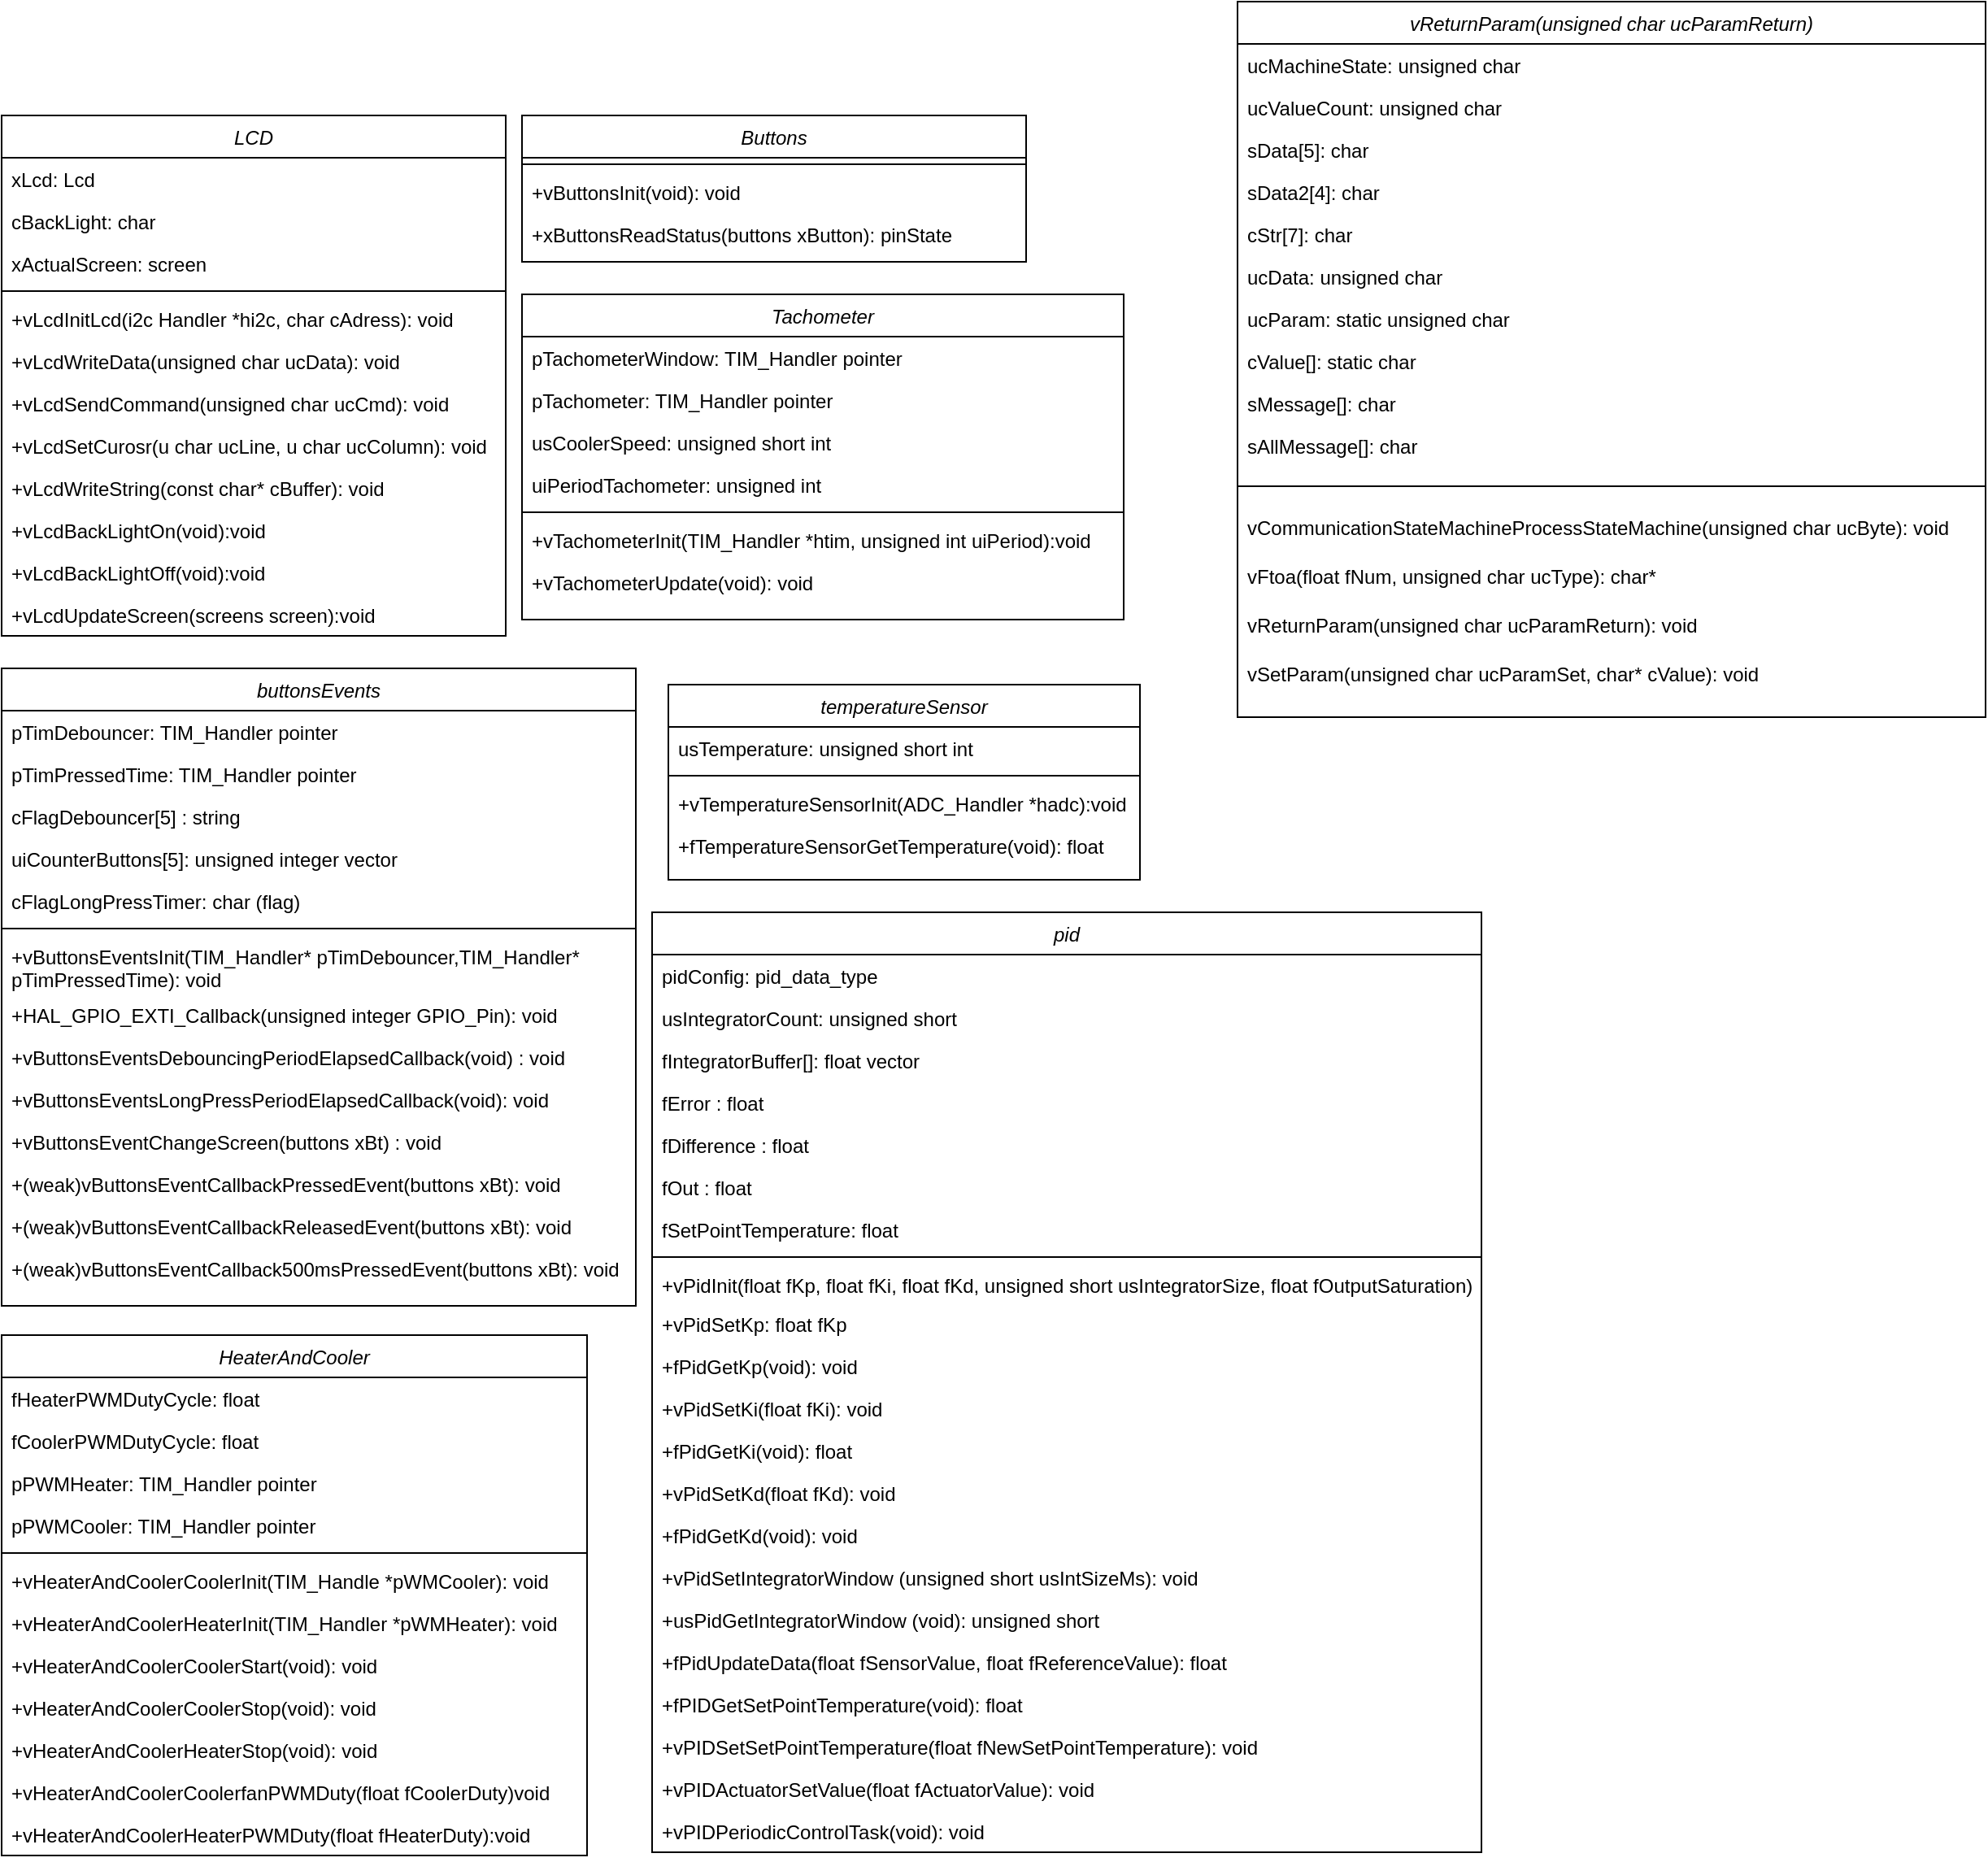 <mxfile version="21.5.0" type="github">
  <diagram id="C5RBs43oDa-KdzZeNtuy" name="Page-1">
    <mxGraphModel dx="1770" dy="796" grid="1" gridSize="10" guides="1" tooltips="1" connect="1" arrows="1" fold="1" page="1" pageScale="1" pageWidth="827" pageHeight="1169" math="0" shadow="0">
      <root>
        <mxCell id="WIyWlLk6GJQsqaUBKTNV-0" />
        <mxCell id="WIyWlLk6GJQsqaUBKTNV-1" parent="WIyWlLk6GJQsqaUBKTNV-0" />
        <mxCell id="zkfFHV4jXpPFQw0GAbJ--0" value="LCD" style="swimlane;fontStyle=2;align=center;verticalAlign=top;childLayout=stackLayout;horizontal=1;startSize=26;horizontalStack=0;resizeParent=1;resizeLast=0;collapsible=1;marginBottom=0;rounded=0;shadow=0;strokeWidth=1;" parent="WIyWlLk6GJQsqaUBKTNV-1" vertex="1">
          <mxGeometry x="30" y="120" width="310" height="320" as="geometry">
            <mxRectangle x="230" y="140" width="160" height="26" as="alternateBounds" />
          </mxGeometry>
        </mxCell>
        <mxCell id="zkfFHV4jXpPFQw0GAbJ--1" value="xLcd: Lcd&#xa;" style="text;align=left;verticalAlign=top;spacingLeft=4;spacingRight=4;overflow=hidden;rotatable=0;points=[[0,0.5],[1,0.5]];portConstraint=eastwest;" parent="zkfFHV4jXpPFQw0GAbJ--0" vertex="1">
          <mxGeometry y="26" width="310" height="26" as="geometry" />
        </mxCell>
        <mxCell id="zkfFHV4jXpPFQw0GAbJ--2" value="cBackLight: char" style="text;align=left;verticalAlign=top;spacingLeft=4;spacingRight=4;overflow=hidden;rotatable=0;points=[[0,0.5],[1,0.5]];portConstraint=eastwest;rounded=0;shadow=0;html=0;" parent="zkfFHV4jXpPFQw0GAbJ--0" vertex="1">
          <mxGeometry y="52" width="310" height="26" as="geometry" />
        </mxCell>
        <mxCell id="2O0lbyeupgAcVJC7sNoG-7" value="xActualScreen: screen" style="text;align=left;verticalAlign=top;spacingLeft=4;spacingRight=4;overflow=hidden;rotatable=0;points=[[0,0.5],[1,0.5]];portConstraint=eastwest;rounded=0;shadow=0;html=0;" parent="zkfFHV4jXpPFQw0GAbJ--0" vertex="1">
          <mxGeometry y="78" width="310" height="26" as="geometry" />
        </mxCell>
        <mxCell id="zkfFHV4jXpPFQw0GAbJ--4" value="" style="line;html=1;strokeWidth=1;align=left;verticalAlign=middle;spacingTop=-1;spacingLeft=3;spacingRight=3;rotatable=0;labelPosition=right;points=[];portConstraint=eastwest;" parent="zkfFHV4jXpPFQw0GAbJ--0" vertex="1">
          <mxGeometry y="104" width="310" height="8" as="geometry" />
        </mxCell>
        <mxCell id="zkfFHV4jXpPFQw0GAbJ--5" value="+vLcdInitLcd(i2c Handler *hi2c, char cAdress): void" style="text;align=left;verticalAlign=top;spacingLeft=4;spacingRight=4;overflow=hidden;rotatable=0;points=[[0,0.5],[1,0.5]];portConstraint=eastwest;" parent="zkfFHV4jXpPFQw0GAbJ--0" vertex="1">
          <mxGeometry y="112" width="310" height="26" as="geometry" />
        </mxCell>
        <mxCell id="BaVjH6o6p_pFR1Oq_3Zt-0" value="+vLcdWriteData(unsigned char ucData): void" style="text;align=left;verticalAlign=top;spacingLeft=4;spacingRight=4;overflow=hidden;rotatable=0;points=[[0,0.5],[1,0.5]];portConstraint=eastwest;" parent="zkfFHV4jXpPFQw0GAbJ--0" vertex="1">
          <mxGeometry y="138" width="310" height="26" as="geometry" />
        </mxCell>
        <mxCell id="BaVjH6o6p_pFR1Oq_3Zt-1" value="+vLcdSendCommand(unsigned char ucCmd): void" style="text;align=left;verticalAlign=top;spacingLeft=4;spacingRight=4;overflow=hidden;rotatable=0;points=[[0,0.5],[1,0.5]];portConstraint=eastwest;" parent="zkfFHV4jXpPFQw0GAbJ--0" vertex="1">
          <mxGeometry y="164" width="310" height="26" as="geometry" />
        </mxCell>
        <mxCell id="BaVjH6o6p_pFR1Oq_3Zt-2" value="+vLcdSetCurosr(u char ucLine, u char ucColumn): void" style="text;align=left;verticalAlign=top;spacingLeft=4;spacingRight=4;overflow=hidden;rotatable=0;points=[[0,0.5],[1,0.5]];portConstraint=eastwest;" parent="zkfFHV4jXpPFQw0GAbJ--0" vertex="1">
          <mxGeometry y="190" width="310" height="26" as="geometry" />
        </mxCell>
        <mxCell id="BaVjH6o6p_pFR1Oq_3Zt-3" value="+vLcdWriteString(const char* cBuffer): void" style="text;align=left;verticalAlign=top;spacingLeft=4;spacingRight=4;overflow=hidden;rotatable=0;points=[[0,0.5],[1,0.5]];portConstraint=eastwest;" parent="zkfFHV4jXpPFQw0GAbJ--0" vertex="1">
          <mxGeometry y="216" width="310" height="26" as="geometry" />
        </mxCell>
        <mxCell id="2O0lbyeupgAcVJC7sNoG-2" value="+vLcdBackLightOn(void):void" style="text;align=left;verticalAlign=top;spacingLeft=4;spacingRight=4;overflow=hidden;rotatable=0;points=[[0,0.5],[1,0.5]];portConstraint=eastwest;" parent="zkfFHV4jXpPFQw0GAbJ--0" vertex="1">
          <mxGeometry y="242" width="310" height="26" as="geometry" />
        </mxCell>
        <mxCell id="2O0lbyeupgAcVJC7sNoG-3" value="+vLcdBackLightOff(void):void" style="text;align=left;verticalAlign=top;spacingLeft=4;spacingRight=4;overflow=hidden;rotatable=0;points=[[0,0.5],[1,0.5]];portConstraint=eastwest;" parent="zkfFHV4jXpPFQw0GAbJ--0" vertex="1">
          <mxGeometry y="268" width="310" height="26" as="geometry" />
        </mxCell>
        <mxCell id="2O0lbyeupgAcVJC7sNoG-4" value="+vLcdUpdateScreen(screens screen):void" style="text;align=left;verticalAlign=top;spacingLeft=4;spacingRight=4;overflow=hidden;rotatable=0;points=[[0,0.5],[1,0.5]];portConstraint=eastwest;" parent="zkfFHV4jXpPFQw0GAbJ--0" vertex="1">
          <mxGeometry y="294" width="310" height="26" as="geometry" />
        </mxCell>
        <mxCell id="0i5cV93Fo1JxYbAB2r_D-0" value="Buttons" style="swimlane;fontStyle=2;align=center;verticalAlign=top;childLayout=stackLayout;horizontal=1;startSize=26;horizontalStack=0;resizeParent=1;resizeLast=0;collapsible=1;marginBottom=0;rounded=0;shadow=0;strokeWidth=1;" parent="WIyWlLk6GJQsqaUBKTNV-1" vertex="1">
          <mxGeometry x="350" y="120" width="310" height="90" as="geometry">
            <mxRectangle x="230" y="140" width="160" height="26" as="alternateBounds" />
          </mxGeometry>
        </mxCell>
        <mxCell id="0i5cV93Fo1JxYbAB2r_D-4" value="" style="line;html=1;strokeWidth=1;align=left;verticalAlign=middle;spacingTop=-1;spacingLeft=3;spacingRight=3;rotatable=0;labelPosition=right;points=[];portConstraint=eastwest;" parent="0i5cV93Fo1JxYbAB2r_D-0" vertex="1">
          <mxGeometry y="26" width="310" height="8" as="geometry" />
        </mxCell>
        <mxCell id="0i5cV93Fo1JxYbAB2r_D-5" value="+vButtonsInit(void): void" style="text;align=left;verticalAlign=top;spacingLeft=4;spacingRight=4;overflow=hidden;rotatable=0;points=[[0,0.5],[1,0.5]];portConstraint=eastwest;" parent="0i5cV93Fo1JxYbAB2r_D-0" vertex="1">
          <mxGeometry y="34" width="310" height="26" as="geometry" />
        </mxCell>
        <mxCell id="0i5cV93Fo1JxYbAB2r_D-6" value="+xButtonsReadStatus(buttons xButton): pinState" style="text;align=left;verticalAlign=top;spacingLeft=4;spacingRight=4;overflow=hidden;rotatable=0;points=[[0,0.5],[1,0.5]];portConstraint=eastwest;" parent="0i5cV93Fo1JxYbAB2r_D-0" vertex="1">
          <mxGeometry y="60" width="310" height="26" as="geometry" />
        </mxCell>
        <mxCell id="0i5cV93Fo1JxYbAB2r_D-13" value="buttonsEvents" style="swimlane;fontStyle=2;align=center;verticalAlign=top;childLayout=stackLayout;horizontal=1;startSize=26;horizontalStack=0;resizeParent=1;resizeLast=0;collapsible=1;marginBottom=0;rounded=0;shadow=0;strokeWidth=1;" parent="WIyWlLk6GJQsqaUBKTNV-1" vertex="1">
          <mxGeometry x="30" y="460" width="390" height="392" as="geometry">
            <mxRectangle x="230" y="140" width="160" height="26" as="alternateBounds" />
          </mxGeometry>
        </mxCell>
        <mxCell id="0i5cV93Fo1JxYbAB2r_D-14" value="pTimDebouncer: TIM_Handler pointer" style="text;align=left;verticalAlign=top;spacingLeft=4;spacingRight=4;overflow=hidden;rotatable=0;points=[[0,0.5],[1,0.5]];portConstraint=eastwest;" parent="0i5cV93Fo1JxYbAB2r_D-13" vertex="1">
          <mxGeometry y="26" width="390" height="26" as="geometry" />
        </mxCell>
        <mxCell id="0i5cV93Fo1JxYbAB2r_D-15" value="pTimPressedTime: TIM_Handler pointer" style="text;align=left;verticalAlign=top;spacingLeft=4;spacingRight=4;overflow=hidden;rotatable=0;points=[[0,0.5],[1,0.5]];portConstraint=eastwest;rounded=0;shadow=0;html=0;" parent="0i5cV93Fo1JxYbAB2r_D-13" vertex="1">
          <mxGeometry y="52" width="390" height="26" as="geometry" />
        </mxCell>
        <mxCell id="0i5cV93Fo1JxYbAB2r_D-16" value="cFlagDebouncer[5] : string" style="text;align=left;verticalAlign=top;spacingLeft=4;spacingRight=4;overflow=hidden;rotatable=0;points=[[0,0.5],[1,0.5]];portConstraint=eastwest;rounded=0;shadow=0;html=0;" parent="0i5cV93Fo1JxYbAB2r_D-13" vertex="1">
          <mxGeometry y="78" width="390" height="26" as="geometry" />
        </mxCell>
        <mxCell id="0i5cV93Fo1JxYbAB2r_D-26" value="uiCounterButtons[5]: unsigned integer vector" style="text;align=left;verticalAlign=top;spacingLeft=4;spacingRight=4;overflow=hidden;rotatable=0;points=[[0,0.5],[1,0.5]];portConstraint=eastwest;rounded=0;shadow=0;html=0;" parent="0i5cV93Fo1JxYbAB2r_D-13" vertex="1">
          <mxGeometry y="104" width="390" height="26" as="geometry" />
        </mxCell>
        <mxCell id="0i5cV93Fo1JxYbAB2r_D-27" value="cFlagLongPressTimer: char (flag)" style="text;align=left;verticalAlign=top;spacingLeft=4;spacingRight=4;overflow=hidden;rotatable=0;points=[[0,0.5],[1,0.5]];portConstraint=eastwest;rounded=0;shadow=0;html=0;" parent="0i5cV93Fo1JxYbAB2r_D-13" vertex="1">
          <mxGeometry y="130" width="390" height="26" as="geometry" />
        </mxCell>
        <mxCell id="0i5cV93Fo1JxYbAB2r_D-17" value="" style="line;html=1;strokeWidth=1;align=left;verticalAlign=middle;spacingTop=-1;spacingLeft=3;spacingRight=3;rotatable=0;labelPosition=right;points=[];portConstraint=eastwest;" parent="0i5cV93Fo1JxYbAB2r_D-13" vertex="1">
          <mxGeometry y="156" width="390" height="8" as="geometry" />
        </mxCell>
        <mxCell id="0i5cV93Fo1JxYbAB2r_D-18" value="+vButtonsEventsInit(TIM_Handler* pTimDebouncer,TIM_Handler* &#xa;pTimPressedTime): void" style="text;align=left;verticalAlign=top;spacingLeft=4;spacingRight=4;overflow=hidden;rotatable=0;points=[[0,0.5],[1,0.5]];portConstraint=eastwest;" parent="0i5cV93Fo1JxYbAB2r_D-13" vertex="1">
          <mxGeometry y="164" width="390" height="36" as="geometry" />
        </mxCell>
        <mxCell id="0i5cV93Fo1JxYbAB2r_D-19" value="+HAL_GPIO_EXTI_Callback(unsigned integer GPIO_Pin): void" style="text;align=left;verticalAlign=top;spacingLeft=4;spacingRight=4;overflow=hidden;rotatable=0;points=[[0,0.5],[1,0.5]];portConstraint=eastwest;" parent="0i5cV93Fo1JxYbAB2r_D-13" vertex="1">
          <mxGeometry y="200" width="390" height="26" as="geometry" />
        </mxCell>
        <mxCell id="0i5cV93Fo1JxYbAB2r_D-20" value="+vButtonsEventsDebouncingPeriodElapsedCallback(void) : void" style="text;align=left;verticalAlign=top;spacingLeft=4;spacingRight=4;overflow=hidden;rotatable=0;points=[[0,0.5],[1,0.5]];portConstraint=eastwest;" parent="0i5cV93Fo1JxYbAB2r_D-13" vertex="1">
          <mxGeometry y="226" width="390" height="26" as="geometry" />
        </mxCell>
        <mxCell id="0i5cV93Fo1JxYbAB2r_D-21" value="+vButtonsEventsLongPressPeriodElapsedCallback(void): void" style="text;align=left;verticalAlign=top;spacingLeft=4;spacingRight=4;overflow=hidden;rotatable=0;points=[[0,0.5],[1,0.5]];portConstraint=eastwest;" parent="0i5cV93Fo1JxYbAB2r_D-13" vertex="1">
          <mxGeometry y="252" width="390" height="26" as="geometry" />
        </mxCell>
        <mxCell id="0i5cV93Fo1JxYbAB2r_D-22" value="+vButtonsEventChangeScreen(buttons xBt) : void" style="text;align=left;verticalAlign=top;spacingLeft=4;spacingRight=4;overflow=hidden;rotatable=0;points=[[0,0.5],[1,0.5]];portConstraint=eastwest;" parent="0i5cV93Fo1JxYbAB2r_D-13" vertex="1">
          <mxGeometry y="278" width="390" height="26" as="geometry" />
        </mxCell>
        <mxCell id="0i5cV93Fo1JxYbAB2r_D-23" value="+(weak)vButtonsEventCallbackPressedEvent(buttons xBt): void" style="text;align=left;verticalAlign=top;spacingLeft=4;spacingRight=4;overflow=hidden;rotatable=0;points=[[0,0.5],[1,0.5]];portConstraint=eastwest;" parent="0i5cV93Fo1JxYbAB2r_D-13" vertex="1">
          <mxGeometry y="304" width="390" height="26" as="geometry" />
        </mxCell>
        <mxCell id="0i5cV93Fo1JxYbAB2r_D-24" value="+(weak)vButtonsEventCallbackReleasedEvent(buttons xBt): void" style="text;align=left;verticalAlign=top;spacingLeft=4;spacingRight=4;overflow=hidden;rotatable=0;points=[[0,0.5],[1,0.5]];portConstraint=eastwest;" parent="0i5cV93Fo1JxYbAB2r_D-13" vertex="1">
          <mxGeometry y="330" width="390" height="26" as="geometry" />
        </mxCell>
        <mxCell id="0i5cV93Fo1JxYbAB2r_D-25" value="+(weak)vButtonsEventCallback500msPressedEvent(buttons xBt): void" style="text;align=left;verticalAlign=top;spacingLeft=4;spacingRight=4;overflow=hidden;rotatable=0;points=[[0,0.5],[1,0.5]];portConstraint=eastwest;" parent="0i5cV93Fo1JxYbAB2r_D-13" vertex="1">
          <mxGeometry y="356" width="390" height="26" as="geometry" />
        </mxCell>
        <mxCell id="0i5cV93Fo1JxYbAB2r_D-28" value="HeaterAndCooler" style="swimlane;fontStyle=2;align=center;verticalAlign=top;childLayout=stackLayout;horizontal=1;startSize=26;horizontalStack=0;resizeParent=1;resizeLast=0;collapsible=1;marginBottom=0;rounded=0;shadow=0;strokeWidth=1;" parent="WIyWlLk6GJQsqaUBKTNV-1" vertex="1">
          <mxGeometry x="30" y="870" width="360" height="320" as="geometry">
            <mxRectangle x="230" y="140" width="160" height="26" as="alternateBounds" />
          </mxGeometry>
        </mxCell>
        <mxCell id="0i5cV93Fo1JxYbAB2r_D-30" value="fHeaterPWMDutyCycle: float" style="text;align=left;verticalAlign=top;spacingLeft=4;spacingRight=4;overflow=hidden;rotatable=0;points=[[0,0.5],[1,0.5]];portConstraint=eastwest;rounded=0;shadow=0;html=0;" parent="0i5cV93Fo1JxYbAB2r_D-28" vertex="1">
          <mxGeometry y="26" width="360" height="26" as="geometry" />
        </mxCell>
        <mxCell id="0i5cV93Fo1JxYbAB2r_D-31" value="fCoolerPWMDutyCycle: float" style="text;align=left;verticalAlign=top;spacingLeft=4;spacingRight=4;overflow=hidden;rotatable=0;points=[[0,0.5],[1,0.5]];portConstraint=eastwest;rounded=0;shadow=0;html=0;" parent="0i5cV93Fo1JxYbAB2r_D-28" vertex="1">
          <mxGeometry y="52" width="360" height="26" as="geometry" />
        </mxCell>
        <mxCell id="0i5cV93Fo1JxYbAB2r_D-41" value="pPWMHeater: TIM_Handler pointer" style="text;align=left;verticalAlign=top;spacingLeft=4;spacingRight=4;overflow=hidden;rotatable=0;points=[[0,0.5],[1,0.5]];portConstraint=eastwest;rounded=0;shadow=0;html=0;" parent="0i5cV93Fo1JxYbAB2r_D-28" vertex="1">
          <mxGeometry y="78" width="360" height="26" as="geometry" />
        </mxCell>
        <mxCell id="0i5cV93Fo1JxYbAB2r_D-42" value="pPWMCooler: TIM_Handler pointer" style="text;align=left;verticalAlign=top;spacingLeft=4;spacingRight=4;overflow=hidden;rotatable=0;points=[[0,0.5],[1,0.5]];portConstraint=eastwest;rounded=0;shadow=0;html=0;" parent="0i5cV93Fo1JxYbAB2r_D-28" vertex="1">
          <mxGeometry y="104" width="360" height="26" as="geometry" />
        </mxCell>
        <mxCell id="0i5cV93Fo1JxYbAB2r_D-32" value="" style="line;html=1;strokeWidth=1;align=left;verticalAlign=middle;spacingTop=-1;spacingLeft=3;spacingRight=3;rotatable=0;labelPosition=right;points=[];portConstraint=eastwest;" parent="0i5cV93Fo1JxYbAB2r_D-28" vertex="1">
          <mxGeometry y="130" width="360" height="8" as="geometry" />
        </mxCell>
        <mxCell id="0i5cV93Fo1JxYbAB2r_D-33" value="+vHeaterAndCoolerCoolerInit(TIM_Handle *pWMCooler): void" style="text;align=left;verticalAlign=top;spacingLeft=4;spacingRight=4;overflow=hidden;rotatable=0;points=[[0,0.5],[1,0.5]];portConstraint=eastwest;" parent="0i5cV93Fo1JxYbAB2r_D-28" vertex="1">
          <mxGeometry y="138" width="360" height="26" as="geometry" />
        </mxCell>
        <mxCell id="0i5cV93Fo1JxYbAB2r_D-34" value="+vHeaterAndCoolerHeaterInit(TIM_Handler *pWMHeater): void&#xa;" style="text;align=left;verticalAlign=top;spacingLeft=4;spacingRight=4;overflow=hidden;rotatable=0;points=[[0,0.5],[1,0.5]];portConstraint=eastwest;" parent="0i5cV93Fo1JxYbAB2r_D-28" vertex="1">
          <mxGeometry y="164" width="360" height="26" as="geometry" />
        </mxCell>
        <mxCell id="0i5cV93Fo1JxYbAB2r_D-35" value="+vHeaterAndCoolerCoolerStart(void): void" style="text;align=left;verticalAlign=top;spacingLeft=4;spacingRight=4;overflow=hidden;rotatable=0;points=[[0,0.5],[1,0.5]];portConstraint=eastwest;" parent="0i5cV93Fo1JxYbAB2r_D-28" vertex="1">
          <mxGeometry y="190" width="360" height="26" as="geometry" />
        </mxCell>
        <mxCell id="0i5cV93Fo1JxYbAB2r_D-36" value="+vHeaterAndCoolerCoolerStop(void): void" style="text;align=left;verticalAlign=top;spacingLeft=4;spacingRight=4;overflow=hidden;rotatable=0;points=[[0,0.5],[1,0.5]];portConstraint=eastwest;" parent="0i5cV93Fo1JxYbAB2r_D-28" vertex="1">
          <mxGeometry y="216" width="360" height="26" as="geometry" />
        </mxCell>
        <mxCell id="0i5cV93Fo1JxYbAB2r_D-37" value="+vHeaterAndCoolerHeaterStop(void): void" style="text;align=left;verticalAlign=top;spacingLeft=4;spacingRight=4;overflow=hidden;rotatable=0;points=[[0,0.5],[1,0.5]];portConstraint=eastwest;" parent="0i5cV93Fo1JxYbAB2r_D-28" vertex="1">
          <mxGeometry y="242" width="360" height="26" as="geometry" />
        </mxCell>
        <mxCell id="0i5cV93Fo1JxYbAB2r_D-38" value="+vHeaterAndCoolerCoolerfanPWMDuty(float fCoolerDuty)void" style="text;align=left;verticalAlign=top;spacingLeft=4;spacingRight=4;overflow=hidden;rotatable=0;points=[[0,0.5],[1,0.5]];portConstraint=eastwest;" parent="0i5cV93Fo1JxYbAB2r_D-28" vertex="1">
          <mxGeometry y="268" width="360" height="26" as="geometry" />
        </mxCell>
        <mxCell id="0i5cV93Fo1JxYbAB2r_D-39" value="+vHeaterAndCoolerHeaterPWMDuty(float fHeaterDuty):void" style="text;align=left;verticalAlign=top;spacingLeft=4;spacingRight=4;overflow=hidden;rotatable=0;points=[[0,0.5],[1,0.5]];portConstraint=eastwest;" parent="0i5cV93Fo1JxYbAB2r_D-28" vertex="1">
          <mxGeometry y="294" width="360" height="26" as="geometry" />
        </mxCell>
        <mxCell id="0i5cV93Fo1JxYbAB2r_D-63" value="Tachometer" style="swimlane;fontStyle=2;align=center;verticalAlign=top;childLayout=stackLayout;horizontal=1;startSize=26;horizontalStack=0;resizeParent=1;resizeLast=0;collapsible=1;marginBottom=0;rounded=0;shadow=0;strokeWidth=1;" parent="WIyWlLk6GJQsqaUBKTNV-1" vertex="1">
          <mxGeometry x="350" y="230" width="370" height="200" as="geometry">
            <mxRectangle x="230" y="140" width="160" height="26" as="alternateBounds" />
          </mxGeometry>
        </mxCell>
        <mxCell id="0i5cV93Fo1JxYbAB2r_D-64" value="pTachometerWindow: TIM_Handler pointer" style="text;align=left;verticalAlign=top;spacingLeft=4;spacingRight=4;overflow=hidden;rotatable=0;points=[[0,0.5],[1,0.5]];portConstraint=eastwest;" parent="0i5cV93Fo1JxYbAB2r_D-63" vertex="1">
          <mxGeometry y="26" width="370" height="26" as="geometry" />
        </mxCell>
        <mxCell id="0i5cV93Fo1JxYbAB2r_D-65" value="pTachometer: TIM_Handler pointer" style="text;align=left;verticalAlign=top;spacingLeft=4;spacingRight=4;overflow=hidden;rotatable=0;points=[[0,0.5],[1,0.5]];portConstraint=eastwest;rounded=0;shadow=0;html=0;" parent="0i5cV93Fo1JxYbAB2r_D-63" vertex="1">
          <mxGeometry y="52" width="370" height="26" as="geometry" />
        </mxCell>
        <mxCell id="0i5cV93Fo1JxYbAB2r_D-66" value="usCoolerSpeed: unsigned short int" style="text;align=left;verticalAlign=top;spacingLeft=4;spacingRight=4;overflow=hidden;rotatable=0;points=[[0,0.5],[1,0.5]];portConstraint=eastwest;rounded=0;shadow=0;html=0;" parent="0i5cV93Fo1JxYbAB2r_D-63" vertex="1">
          <mxGeometry y="78" width="370" height="26" as="geometry" />
        </mxCell>
        <mxCell id="0i5cV93Fo1JxYbAB2r_D-76" value="uiPeriodTachometer: unsigned int" style="text;align=left;verticalAlign=top;spacingLeft=4;spacingRight=4;overflow=hidden;rotatable=0;points=[[0,0.5],[1,0.5]];portConstraint=eastwest;rounded=0;shadow=0;html=0;" parent="0i5cV93Fo1JxYbAB2r_D-63" vertex="1">
          <mxGeometry y="104" width="370" height="26" as="geometry" />
        </mxCell>
        <mxCell id="0i5cV93Fo1JxYbAB2r_D-67" value="" style="line;html=1;strokeWidth=1;align=left;verticalAlign=middle;spacingTop=-1;spacingLeft=3;spacingRight=3;rotatable=0;labelPosition=right;points=[];portConstraint=eastwest;" parent="0i5cV93Fo1JxYbAB2r_D-63" vertex="1">
          <mxGeometry y="130" width="370" height="8" as="geometry" />
        </mxCell>
        <mxCell id="0i5cV93Fo1JxYbAB2r_D-68" value="+vTachometerInit(TIM_Handler *htim, unsigned int uiPeriod):void" style="text;align=left;verticalAlign=top;spacingLeft=4;spacingRight=4;overflow=hidden;rotatable=0;points=[[0,0.5],[1,0.5]];portConstraint=eastwest;" parent="0i5cV93Fo1JxYbAB2r_D-63" vertex="1">
          <mxGeometry y="138" width="370" height="26" as="geometry" />
        </mxCell>
        <mxCell id="0i5cV93Fo1JxYbAB2r_D-69" value="+vTachometerUpdate(void): void" style="text;align=left;verticalAlign=top;spacingLeft=4;spacingRight=4;overflow=hidden;rotatable=0;points=[[0,0.5],[1,0.5]];portConstraint=eastwest;" parent="0i5cV93Fo1JxYbAB2r_D-63" vertex="1">
          <mxGeometry y="164" width="370" height="26" as="geometry" />
        </mxCell>
        <mxCell id="0i5cV93Fo1JxYbAB2r_D-77" value="temperatureSensor" style="swimlane;fontStyle=2;align=center;verticalAlign=top;childLayout=stackLayout;horizontal=1;startSize=26;horizontalStack=0;resizeParent=1;resizeLast=0;collapsible=1;marginBottom=0;rounded=0;shadow=0;strokeWidth=1;" parent="WIyWlLk6GJQsqaUBKTNV-1" vertex="1">
          <mxGeometry x="440" y="470" width="290" height="120" as="geometry">
            <mxRectangle x="230" y="140" width="160" height="26" as="alternateBounds" />
          </mxGeometry>
        </mxCell>
        <mxCell id="0i5cV93Fo1JxYbAB2r_D-78" value="usTemperature: unsigned short int" style="text;align=left;verticalAlign=top;spacingLeft=4;spacingRight=4;overflow=hidden;rotatable=0;points=[[0,0.5],[1,0.5]];portConstraint=eastwest;" parent="0i5cV93Fo1JxYbAB2r_D-77" vertex="1">
          <mxGeometry y="26" width="290" height="26" as="geometry" />
        </mxCell>
        <mxCell id="0i5cV93Fo1JxYbAB2r_D-82" value="" style="line;html=1;strokeWidth=1;align=left;verticalAlign=middle;spacingTop=-1;spacingLeft=3;spacingRight=3;rotatable=0;labelPosition=right;points=[];portConstraint=eastwest;" parent="0i5cV93Fo1JxYbAB2r_D-77" vertex="1">
          <mxGeometry y="52" width="290" height="8" as="geometry" />
        </mxCell>
        <mxCell id="0i5cV93Fo1JxYbAB2r_D-83" value="+vTemperatureSensorInit(ADC_Handler *hadc):void" style="text;align=left;verticalAlign=top;spacingLeft=4;spacingRight=4;overflow=hidden;rotatable=0;points=[[0,0.5],[1,0.5]];portConstraint=eastwest;" parent="0i5cV93Fo1JxYbAB2r_D-77" vertex="1">
          <mxGeometry y="60" width="290" height="26" as="geometry" />
        </mxCell>
        <mxCell id="0i5cV93Fo1JxYbAB2r_D-84" value="+fTemperatureSensorGetTemperature(void): float" style="text;align=left;verticalAlign=top;spacingLeft=4;spacingRight=4;overflow=hidden;rotatable=0;points=[[0,0.5],[1,0.5]];portConstraint=eastwest;" parent="0i5cV93Fo1JxYbAB2r_D-77" vertex="1">
          <mxGeometry y="86" width="290" height="26" as="geometry" />
        </mxCell>
        <mxCell id="0i5cV93Fo1JxYbAB2r_D-85" value="pid" style="swimlane;fontStyle=2;align=center;verticalAlign=top;childLayout=stackLayout;horizontal=1;startSize=26;horizontalStack=0;resizeParent=1;resizeLast=0;collapsible=1;marginBottom=0;rounded=0;shadow=0;strokeWidth=1;" parent="WIyWlLk6GJQsqaUBKTNV-1" vertex="1">
          <mxGeometry x="430" y="610" width="510" height="578" as="geometry">
            <mxRectangle x="230" y="140" width="160" height="26" as="alternateBounds" />
          </mxGeometry>
        </mxCell>
        <mxCell id="0i5cV93Fo1JxYbAB2r_D-86" value="pidConfig: pid_data_type" style="text;align=left;verticalAlign=top;spacingLeft=4;spacingRight=4;overflow=hidden;rotatable=0;points=[[0,0.5],[1,0.5]];portConstraint=eastwest;" parent="0i5cV93Fo1JxYbAB2r_D-85" vertex="1">
          <mxGeometry y="26" width="510" height="26" as="geometry" />
        </mxCell>
        <mxCell id="0i5cV93Fo1JxYbAB2r_D-87" value="usIntegratorCount: unsigned short" style="text;align=left;verticalAlign=top;spacingLeft=4;spacingRight=4;overflow=hidden;rotatable=0;points=[[0,0.5],[1,0.5]];portConstraint=eastwest;rounded=0;shadow=0;html=0;" parent="0i5cV93Fo1JxYbAB2r_D-85" vertex="1">
          <mxGeometry y="52" width="510" height="26" as="geometry" />
        </mxCell>
        <mxCell id="0i5cV93Fo1JxYbAB2r_D-88" value="fIntegratorBuffer[]: float vector" style="text;align=left;verticalAlign=top;spacingLeft=4;spacingRight=4;overflow=hidden;rotatable=0;points=[[0,0.5],[1,0.5]];portConstraint=eastwest;rounded=0;shadow=0;html=0;" parent="0i5cV93Fo1JxYbAB2r_D-85" vertex="1">
          <mxGeometry y="78" width="510" height="26" as="geometry" />
        </mxCell>
        <mxCell id="0i5cV93Fo1JxYbAB2r_D-89" value="fError : float" style="text;align=left;verticalAlign=top;spacingLeft=4;spacingRight=4;overflow=hidden;rotatable=0;points=[[0,0.5],[1,0.5]];portConstraint=eastwest;rounded=0;shadow=0;html=0;" parent="0i5cV93Fo1JxYbAB2r_D-85" vertex="1">
          <mxGeometry y="104" width="510" height="26" as="geometry" />
        </mxCell>
        <mxCell id="2LTUuvdpXQ_53j733zzJ-0" value="fDifference : float" style="text;align=left;verticalAlign=top;spacingLeft=4;spacingRight=4;overflow=hidden;rotatable=0;points=[[0,0.5],[1,0.5]];portConstraint=eastwest;rounded=0;shadow=0;html=0;" parent="0i5cV93Fo1JxYbAB2r_D-85" vertex="1">
          <mxGeometry y="130" width="510" height="26" as="geometry" />
        </mxCell>
        <mxCell id="2LTUuvdpXQ_53j733zzJ-1" value="fOut : float" style="text;align=left;verticalAlign=top;spacingLeft=4;spacingRight=4;overflow=hidden;rotatable=0;points=[[0,0.5],[1,0.5]];portConstraint=eastwest;rounded=0;shadow=0;html=0;" parent="0i5cV93Fo1JxYbAB2r_D-85" vertex="1">
          <mxGeometry y="156" width="510" height="26" as="geometry" />
        </mxCell>
        <mxCell id="0i5cV93Fo1JxYbAB2r_D-90" value="fSetPointTemperature: float" style="text;align=left;verticalAlign=top;spacingLeft=4;spacingRight=4;overflow=hidden;rotatable=0;points=[[0,0.5],[1,0.5]];portConstraint=eastwest;rounded=0;shadow=0;html=0;" parent="0i5cV93Fo1JxYbAB2r_D-85" vertex="1">
          <mxGeometry y="182" width="510" height="26" as="geometry" />
        </mxCell>
        <mxCell id="0i5cV93Fo1JxYbAB2r_D-91" value="" style="line;html=1;strokeWidth=1;align=left;verticalAlign=middle;spacingTop=-1;spacingLeft=3;spacingRight=3;rotatable=0;labelPosition=right;points=[];portConstraint=eastwest;" parent="0i5cV93Fo1JxYbAB2r_D-85" vertex="1">
          <mxGeometry y="208" width="510" height="8" as="geometry" />
        </mxCell>
        <mxCell id="0i5cV93Fo1JxYbAB2r_D-92" value="+vPidInit(float fKp, float fKi, float fKd, unsigned short usIntegratorSize, float fOutputSaturation)" style="text;align=left;verticalAlign=top;spacingLeft=4;spacingRight=4;overflow=hidden;rotatable=0;points=[[0,0.5],[1,0.5]];portConstraint=eastwest;" parent="0i5cV93Fo1JxYbAB2r_D-85" vertex="1">
          <mxGeometry y="216" width="510" height="24" as="geometry" />
        </mxCell>
        <mxCell id="0i5cV93Fo1JxYbAB2r_D-93" value="+vPidSetKp: float fKp" style="text;align=left;verticalAlign=top;spacingLeft=4;spacingRight=4;overflow=hidden;rotatable=0;points=[[0,0.5],[1,0.5]];portConstraint=eastwest;" parent="0i5cV93Fo1JxYbAB2r_D-85" vertex="1">
          <mxGeometry y="240" width="510" height="26" as="geometry" />
        </mxCell>
        <mxCell id="0i5cV93Fo1JxYbAB2r_D-94" value="+fPidGetKp(void): void" style="text;align=left;verticalAlign=top;spacingLeft=4;spacingRight=4;overflow=hidden;rotatable=0;points=[[0,0.5],[1,0.5]];portConstraint=eastwest;" parent="0i5cV93Fo1JxYbAB2r_D-85" vertex="1">
          <mxGeometry y="266" width="510" height="26" as="geometry" />
        </mxCell>
        <mxCell id="0i5cV93Fo1JxYbAB2r_D-95" value="+vPidSetKi(float fKi): void " style="text;align=left;verticalAlign=top;spacingLeft=4;spacingRight=4;overflow=hidden;rotatable=0;points=[[0,0.5],[1,0.5]];portConstraint=eastwest;" parent="0i5cV93Fo1JxYbAB2r_D-85" vertex="1">
          <mxGeometry y="292" width="510" height="26" as="geometry" />
        </mxCell>
        <mxCell id="0i5cV93Fo1JxYbAB2r_D-96" value="+fPidGetKi(void): float" style="text;align=left;verticalAlign=top;spacingLeft=4;spacingRight=4;overflow=hidden;rotatable=0;points=[[0,0.5],[1,0.5]];portConstraint=eastwest;" parent="0i5cV93Fo1JxYbAB2r_D-85" vertex="1">
          <mxGeometry y="318" width="510" height="26" as="geometry" />
        </mxCell>
        <mxCell id="0i5cV93Fo1JxYbAB2r_D-97" value="+vPidSetKd(float fKd): void" style="text;align=left;verticalAlign=top;spacingLeft=4;spacingRight=4;overflow=hidden;rotatable=0;points=[[0,0.5],[1,0.5]];portConstraint=eastwest;" parent="0i5cV93Fo1JxYbAB2r_D-85" vertex="1">
          <mxGeometry y="344" width="510" height="26" as="geometry" />
        </mxCell>
        <mxCell id="0i5cV93Fo1JxYbAB2r_D-98" value="+fPidGetKd(void): void" style="text;align=left;verticalAlign=top;spacingLeft=4;spacingRight=4;overflow=hidden;rotatable=0;points=[[0,0.5],[1,0.5]];portConstraint=eastwest;" parent="0i5cV93Fo1JxYbAB2r_D-85" vertex="1">
          <mxGeometry y="370" width="510" height="26" as="geometry" />
        </mxCell>
        <mxCell id="0i5cV93Fo1JxYbAB2r_D-99" value="+vPidSetIntegratorWindow (unsigned short usIntSizeMs): void" style="text;align=left;verticalAlign=top;spacingLeft=4;spacingRight=4;overflow=hidden;rotatable=0;points=[[0,0.5],[1,0.5]];portConstraint=eastwest;" parent="0i5cV93Fo1JxYbAB2r_D-85" vertex="1">
          <mxGeometry y="396" width="510" height="26" as="geometry" />
        </mxCell>
        <mxCell id="2LTUuvdpXQ_53j733zzJ-2" value="+usPidGetIntegratorWindow (void): unsigned short" style="text;align=left;verticalAlign=top;spacingLeft=4;spacingRight=4;overflow=hidden;rotatable=0;points=[[0,0.5],[1,0.5]];portConstraint=eastwest;" parent="0i5cV93Fo1JxYbAB2r_D-85" vertex="1">
          <mxGeometry y="422" width="510" height="26" as="geometry" />
        </mxCell>
        <mxCell id="2LTUuvdpXQ_53j733zzJ-3" value="+fPidUpdateData(float fSensorValue, float fReferenceValue): float" style="text;align=left;verticalAlign=top;spacingLeft=4;spacingRight=4;overflow=hidden;rotatable=0;points=[[0,0.5],[1,0.5]];portConstraint=eastwest;" parent="0i5cV93Fo1JxYbAB2r_D-85" vertex="1">
          <mxGeometry y="448" width="510" height="26" as="geometry" />
        </mxCell>
        <mxCell id="2LTUuvdpXQ_53j733zzJ-4" value="+fPIDGetSetPointTemperature(void): float" style="text;align=left;verticalAlign=top;spacingLeft=4;spacingRight=4;overflow=hidden;rotatable=0;points=[[0,0.5],[1,0.5]];portConstraint=eastwest;" parent="0i5cV93Fo1JxYbAB2r_D-85" vertex="1">
          <mxGeometry y="474" width="510" height="26" as="geometry" />
        </mxCell>
        <mxCell id="2LTUuvdpXQ_53j733zzJ-5" value="+vPIDSetSetPointTemperature(float fNewSetPointTemperature): void" style="text;align=left;verticalAlign=top;spacingLeft=4;spacingRight=4;overflow=hidden;rotatable=0;points=[[0,0.5],[1,0.5]];portConstraint=eastwest;" parent="0i5cV93Fo1JxYbAB2r_D-85" vertex="1">
          <mxGeometry y="500" width="510" height="26" as="geometry" />
        </mxCell>
        <mxCell id="2LTUuvdpXQ_53j733zzJ-6" value="+vPIDActuatorSetValue(float fActuatorValue): void" style="text;align=left;verticalAlign=top;spacingLeft=4;spacingRight=4;overflow=hidden;rotatable=0;points=[[0,0.5],[1,0.5]];portConstraint=eastwest;" parent="0i5cV93Fo1JxYbAB2r_D-85" vertex="1">
          <mxGeometry y="526" width="510" height="26" as="geometry" />
        </mxCell>
        <mxCell id="2LTUuvdpXQ_53j733zzJ-7" value="+vPIDPeriodicControlTask(void): void" style="text;align=left;verticalAlign=top;spacingLeft=4;spacingRight=4;overflow=hidden;rotatable=0;points=[[0,0.5],[1,0.5]];portConstraint=eastwest;" parent="0i5cV93Fo1JxYbAB2r_D-85" vertex="1">
          <mxGeometry y="552" width="510" height="26" as="geometry" />
        </mxCell>
        <mxCell id="bBa0pSg91hH1IUtt1Wy1-4" value="vReturnParam(unsigned char ucParamReturn)" style="swimlane;fontStyle=2;align=center;verticalAlign=top;childLayout=stackLayout;horizontal=1;startSize=26;horizontalStack=0;resizeParent=1;resizeLast=0;collapsible=1;marginBottom=0;rounded=0;shadow=0;strokeWidth=1;" vertex="1" parent="WIyWlLk6GJQsqaUBKTNV-1">
          <mxGeometry x="790" y="50" width="460" height="440" as="geometry">
            <mxRectangle x="230" y="140" width="160" height="26" as="alternateBounds" />
          </mxGeometry>
        </mxCell>
        <mxCell id="bBa0pSg91hH1IUtt1Wy1-5" value="ucMachineState: unsigned char&#xa;" style="text;align=left;verticalAlign=top;spacingLeft=4;spacingRight=4;overflow=hidden;rotatable=0;points=[[0,0.5],[1,0.5]];portConstraint=eastwest;" vertex="1" parent="bBa0pSg91hH1IUtt1Wy1-4">
          <mxGeometry y="26" width="460" height="26" as="geometry" />
        </mxCell>
        <mxCell id="bBa0pSg91hH1IUtt1Wy1-6" value="ucValueCount: unsigned char" style="text;align=left;verticalAlign=top;spacingLeft=4;spacingRight=4;overflow=hidden;rotatable=0;points=[[0,0.5],[1,0.5]];portConstraint=eastwest;rounded=0;shadow=0;html=0;" vertex="1" parent="bBa0pSg91hH1IUtt1Wy1-4">
          <mxGeometry y="52" width="460" height="26" as="geometry" />
        </mxCell>
        <mxCell id="bBa0pSg91hH1IUtt1Wy1-7" value="sData[5]: char" style="text;align=left;verticalAlign=top;spacingLeft=4;spacingRight=4;overflow=hidden;rotatable=0;points=[[0,0.5],[1,0.5]];portConstraint=eastwest;rounded=0;shadow=0;html=0;" vertex="1" parent="bBa0pSg91hH1IUtt1Wy1-4">
          <mxGeometry y="78" width="460" height="26" as="geometry" />
        </mxCell>
        <mxCell id="bBa0pSg91hH1IUtt1Wy1-17" value="sData2[4]: char&#xa;" style="text;align=left;verticalAlign=top;spacingLeft=4;spacingRight=4;overflow=hidden;rotatable=0;points=[[0,0.5],[1,0.5]];portConstraint=eastwest;rounded=0;shadow=0;html=0;" vertex="1" parent="bBa0pSg91hH1IUtt1Wy1-4">
          <mxGeometry y="104" width="460" height="26" as="geometry" />
        </mxCell>
        <mxCell id="bBa0pSg91hH1IUtt1Wy1-18" value="cStr[7]: char" style="text;align=left;verticalAlign=top;spacingLeft=4;spacingRight=4;overflow=hidden;rotatable=0;points=[[0,0.5],[1,0.5]];portConstraint=eastwest;rounded=0;shadow=0;html=0;" vertex="1" parent="bBa0pSg91hH1IUtt1Wy1-4">
          <mxGeometry y="130" width="460" height="26" as="geometry" />
        </mxCell>
        <mxCell id="bBa0pSg91hH1IUtt1Wy1-19" value="ucData: unsigned char" style="text;align=left;verticalAlign=top;spacingLeft=4;spacingRight=4;overflow=hidden;rotatable=0;points=[[0,0.5],[1,0.5]];portConstraint=eastwest;rounded=0;shadow=0;html=0;" vertex="1" parent="bBa0pSg91hH1IUtt1Wy1-4">
          <mxGeometry y="156" width="460" height="26" as="geometry" />
        </mxCell>
        <mxCell id="bBa0pSg91hH1IUtt1Wy1-20" value="ucParam: static unsigned char" style="text;align=left;verticalAlign=top;spacingLeft=4;spacingRight=4;overflow=hidden;rotatable=0;points=[[0,0.5],[1,0.5]];portConstraint=eastwest;rounded=0;shadow=0;html=0;" vertex="1" parent="bBa0pSg91hH1IUtt1Wy1-4">
          <mxGeometry y="182" width="460" height="26" as="geometry" />
        </mxCell>
        <mxCell id="bBa0pSg91hH1IUtt1Wy1-21" value="cValue[]: static char" style="text;align=left;verticalAlign=top;spacingLeft=4;spacingRight=4;overflow=hidden;rotatable=0;points=[[0,0.5],[1,0.5]];portConstraint=eastwest;rounded=0;shadow=0;html=0;" vertex="1" parent="bBa0pSg91hH1IUtt1Wy1-4">
          <mxGeometry y="208" width="460" height="26" as="geometry" />
        </mxCell>
        <mxCell id="bBa0pSg91hH1IUtt1Wy1-22" value="sMessage[]: char&#xa;" style="text;align=left;verticalAlign=top;spacingLeft=4;spacingRight=4;overflow=hidden;rotatable=0;points=[[0,0.5],[1,0.5]];portConstraint=eastwest;rounded=0;shadow=0;html=0;" vertex="1" parent="bBa0pSg91hH1IUtt1Wy1-4">
          <mxGeometry y="234" width="460" height="26" as="geometry" />
        </mxCell>
        <mxCell id="bBa0pSg91hH1IUtt1Wy1-23" value="sAllMessage[]: char" style="text;align=left;verticalAlign=top;spacingLeft=4;spacingRight=4;overflow=hidden;rotatable=0;points=[[0,0.5],[1,0.5]];portConstraint=eastwest;rounded=0;shadow=0;html=0;" vertex="1" parent="bBa0pSg91hH1IUtt1Wy1-4">
          <mxGeometry y="260" width="460" height="26" as="geometry" />
        </mxCell>
        <mxCell id="bBa0pSg91hH1IUtt1Wy1-8" value="" style="line;html=1;strokeWidth=1;align=left;verticalAlign=middle;spacingTop=-1;spacingLeft=3;spacingRight=3;rotatable=0;labelPosition=right;points=[];portConstraint=eastwest;" vertex="1" parent="bBa0pSg91hH1IUtt1Wy1-4">
          <mxGeometry y="286" width="460" height="24" as="geometry" />
        </mxCell>
        <mxCell id="bBa0pSg91hH1IUtt1Wy1-9" value="vCommunicationStateMachineProcessStateMachine(unsigned char ucByte): void" style="text;align=left;verticalAlign=top;spacingLeft=4;spacingRight=4;overflow=hidden;rotatable=0;points=[[0,0.5],[1,0.5]];portConstraint=eastwest;" vertex="1" parent="bBa0pSg91hH1IUtt1Wy1-4">
          <mxGeometry y="310" width="460" height="30" as="geometry" />
        </mxCell>
        <mxCell id="bBa0pSg91hH1IUtt1Wy1-25" value="vFtoa(float fNum, unsigned char ucType): char*" style="text;align=left;verticalAlign=top;spacingLeft=4;spacingRight=4;overflow=hidden;rotatable=0;points=[[0,0.5],[1,0.5]];portConstraint=eastwest;" vertex="1" parent="bBa0pSg91hH1IUtt1Wy1-4">
          <mxGeometry y="340" width="460" height="30" as="geometry" />
        </mxCell>
        <mxCell id="bBa0pSg91hH1IUtt1Wy1-26" value="vReturnParam(unsigned char ucParamReturn): void" style="text;align=left;verticalAlign=top;spacingLeft=4;spacingRight=4;overflow=hidden;rotatable=0;points=[[0,0.5],[1,0.5]];portConstraint=eastwest;" vertex="1" parent="bBa0pSg91hH1IUtt1Wy1-4">
          <mxGeometry y="370" width="460" height="30" as="geometry" />
        </mxCell>
        <mxCell id="bBa0pSg91hH1IUtt1Wy1-27" value="vSetParam(unsigned char ucParamSet, char* cValue): void" style="text;align=left;verticalAlign=top;spacingLeft=4;spacingRight=4;overflow=hidden;rotatable=0;points=[[0,0.5],[1,0.5]];portConstraint=eastwest;" vertex="1" parent="bBa0pSg91hH1IUtt1Wy1-4">
          <mxGeometry y="400" width="460" height="30" as="geometry" />
        </mxCell>
      </root>
    </mxGraphModel>
  </diagram>
</mxfile>
